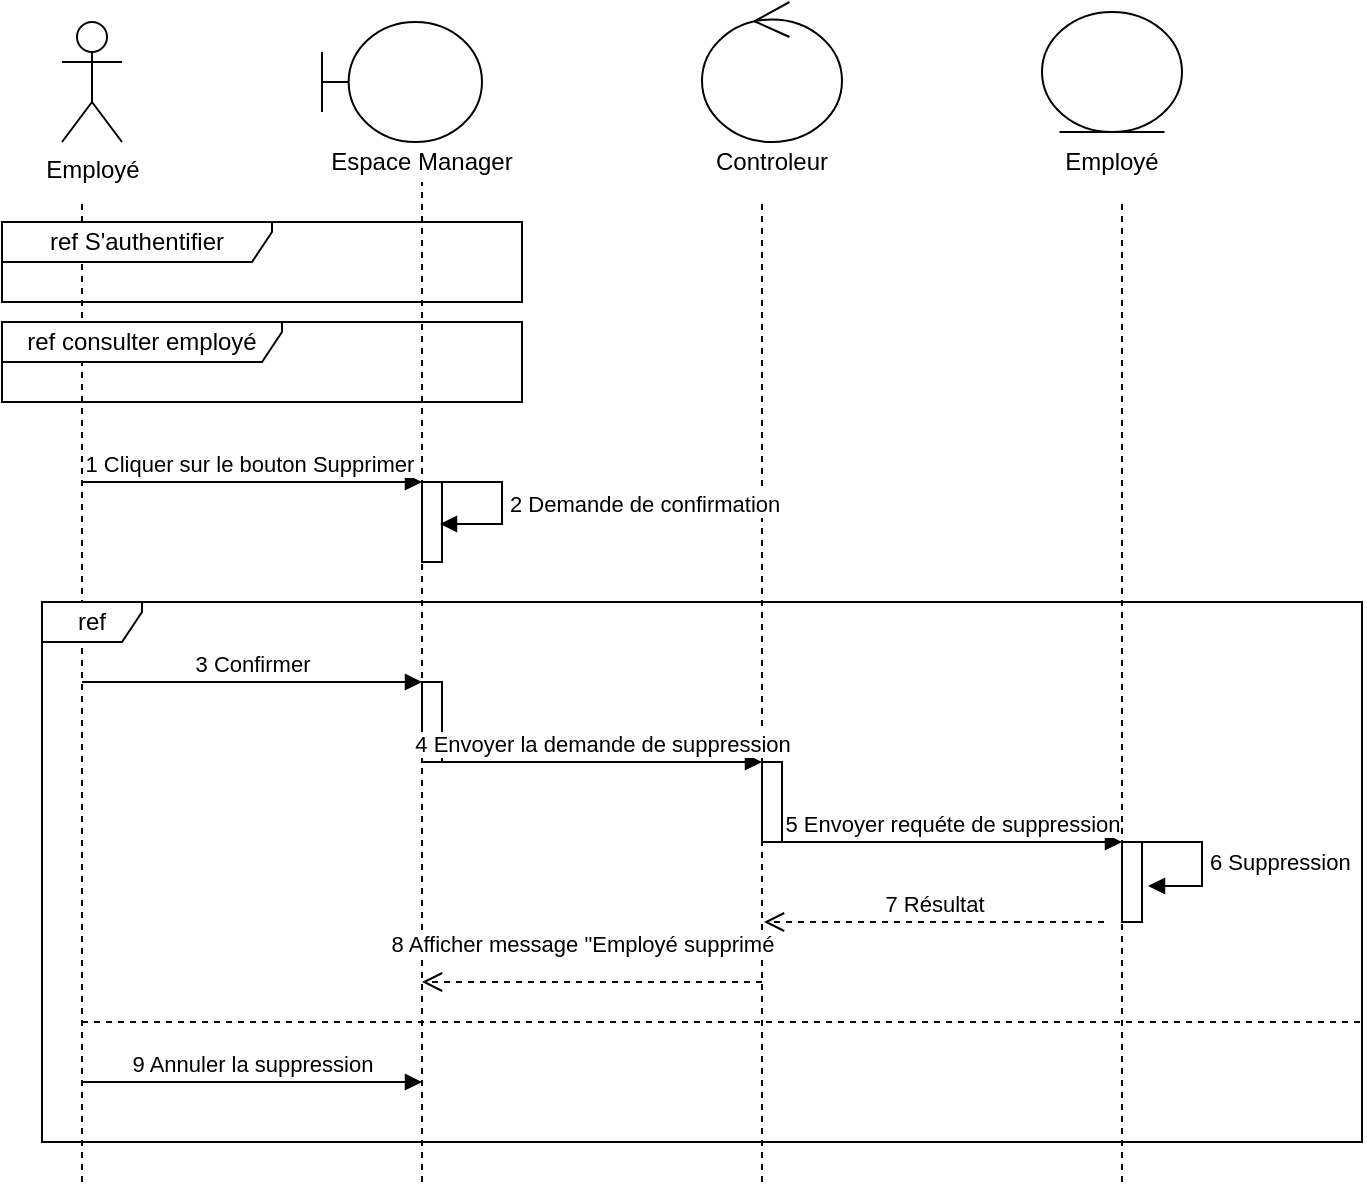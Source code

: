 <mxfile version="14.7.1" type="github">
  <diagram id="8pJ52ajjpbspq-o-GSYw" name="Page-1">
    <mxGraphModel dx="868" dy="482" grid="1" gridSize="10" guides="1" tooltips="1" connect="1" arrows="1" fold="1" page="1" pageScale="1" pageWidth="827" pageHeight="1169" math="0" shadow="0">
      <root>
        <mxCell id="0" />
        <mxCell id="1" parent="0" />
        <mxCell id="D-KiakXQjzNV-91LlQA2-1" value="Employé" style="shape=umlActor;verticalLabelPosition=bottom;verticalAlign=top;html=1;" vertex="1" parent="1">
          <mxGeometry x="110" y="120" width="30" height="60" as="geometry" />
        </mxCell>
        <mxCell id="D-KiakXQjzNV-91LlQA2-2" value="" style="shape=umlBoundary;whiteSpace=wrap;html=1;" vertex="1" parent="1">
          <mxGeometry x="240" y="120" width="80" height="60" as="geometry" />
        </mxCell>
        <mxCell id="D-KiakXQjzNV-91LlQA2-3" value="" style="ellipse;shape=umlEntity;whiteSpace=wrap;html=1;" vertex="1" parent="1">
          <mxGeometry x="600" y="115" width="70" height="60" as="geometry" />
        </mxCell>
        <mxCell id="D-KiakXQjzNV-91LlQA2-4" value="" style="ellipse;shape=umlControl;whiteSpace=wrap;html=1;" vertex="1" parent="1">
          <mxGeometry x="430" y="110" width="70" height="70" as="geometry" />
        </mxCell>
        <mxCell id="D-KiakXQjzNV-91LlQA2-5" value="Espace Manager" style="text;html=1;strokeColor=none;fillColor=none;align=center;verticalAlign=middle;whiteSpace=wrap;rounded=0;" vertex="1" parent="1">
          <mxGeometry x="210" y="180" width="160" height="20" as="geometry" />
        </mxCell>
        <mxCell id="D-KiakXQjzNV-91LlQA2-6" value="Controleur" style="text;html=1;strokeColor=none;fillColor=none;align=center;verticalAlign=middle;whiteSpace=wrap;rounded=0;" vertex="1" parent="1">
          <mxGeometry x="445" y="180" width="40" height="20" as="geometry" />
        </mxCell>
        <mxCell id="D-KiakXQjzNV-91LlQA2-7" value="Employé" style="text;html=1;strokeColor=none;fillColor=none;align=center;verticalAlign=middle;whiteSpace=wrap;rounded=0;" vertex="1" parent="1">
          <mxGeometry x="615" y="180" width="40" height="20" as="geometry" />
        </mxCell>
        <mxCell id="D-KiakXQjzNV-91LlQA2-8" style="edgeStyle=orthogonalEdgeStyle;rounded=0;orthogonalLoop=1;jettySize=auto;html=1;exitX=0.5;exitY=1;exitDx=0;exitDy=0;" edge="1" parent="1" source="D-KiakXQjzNV-91LlQA2-6" target="D-KiakXQjzNV-91LlQA2-6">
          <mxGeometry relative="1" as="geometry" />
        </mxCell>
        <mxCell id="D-KiakXQjzNV-91LlQA2-9" value="" style="endArrow=none;dashed=1;html=1;" edge="1" parent="1">
          <mxGeometry width="50" height="50" relative="1" as="geometry">
            <mxPoint x="120" y="700" as="sourcePoint" />
            <mxPoint x="120" y="210" as="targetPoint" />
          </mxGeometry>
        </mxCell>
        <mxCell id="D-KiakXQjzNV-91LlQA2-10" value="" style="endArrow=none;dashed=1;html=1;entryX=0.5;entryY=1;entryDx=0;entryDy=0;" edge="1" parent="1" target="D-KiakXQjzNV-91LlQA2-5">
          <mxGeometry width="50" height="50" relative="1" as="geometry">
            <mxPoint x="290" y="700" as="sourcePoint" />
            <mxPoint x="310" y="230" as="targetPoint" />
          </mxGeometry>
        </mxCell>
        <mxCell id="D-KiakXQjzNV-91LlQA2-11" value="" style="endArrow=none;dashed=1;html=1;" edge="1" parent="1">
          <mxGeometry width="50" height="50" relative="1" as="geometry">
            <mxPoint x="460" y="700" as="sourcePoint" />
            <mxPoint x="460" y="210" as="targetPoint" />
          </mxGeometry>
        </mxCell>
        <mxCell id="D-KiakXQjzNV-91LlQA2-12" value="" style="endArrow=none;dashed=1;html=1;" edge="1" parent="1">
          <mxGeometry width="50" height="50" relative="1" as="geometry">
            <mxPoint x="640" y="700" as="sourcePoint" />
            <mxPoint x="640" y="210" as="targetPoint" />
          </mxGeometry>
        </mxCell>
        <mxCell id="D-KiakXQjzNV-91LlQA2-13" value="ref S&#39;authentifier" style="shape=umlFrame;whiteSpace=wrap;html=1;width=135;height=20;" vertex="1" parent="1">
          <mxGeometry x="80" y="220" width="260" height="40" as="geometry" />
        </mxCell>
        <mxCell id="D-KiakXQjzNV-91LlQA2-53" value="ref consulter employé" style="shape=umlFrame;whiteSpace=wrap;html=1;width=140;height=20;" vertex="1" parent="1">
          <mxGeometry x="80" y="270" width="260" height="40" as="geometry" />
        </mxCell>
        <mxCell id="D-KiakXQjzNV-91LlQA2-54" value="1 Cliquer sur le bouton Supprimer&amp;nbsp;" style="html=1;verticalAlign=bottom;endArrow=block;" edge="1" parent="1">
          <mxGeometry width="80" relative="1" as="geometry">
            <mxPoint x="120" y="350" as="sourcePoint" />
            <mxPoint x="290" y="350" as="targetPoint" />
          </mxGeometry>
        </mxCell>
        <mxCell id="D-KiakXQjzNV-91LlQA2-55" value="" style="html=1;points=[];perimeter=orthogonalPerimeter;" vertex="1" parent="1">
          <mxGeometry x="290" y="350" width="10" height="40" as="geometry" />
        </mxCell>
        <mxCell id="D-KiakXQjzNV-91LlQA2-75" value="2 Demande de confirmation" style="edgeStyle=orthogonalEdgeStyle;html=1;align=left;spacingLeft=2;endArrow=block;rounded=0;entryX=0.9;entryY=0.525;entryDx=0;entryDy=0;entryPerimeter=0;" edge="1" parent="1" target="D-KiakXQjzNV-91LlQA2-55">
          <mxGeometry relative="1" as="geometry">
            <mxPoint x="300" y="350" as="sourcePoint" />
            <Array as="points">
              <mxPoint x="330" y="350" />
              <mxPoint x="330" y="371" />
            </Array>
            <mxPoint x="305" y="370" as="targetPoint" />
          </mxGeometry>
        </mxCell>
        <mxCell id="D-KiakXQjzNV-91LlQA2-76" value="ref" style="shape=umlFrame;whiteSpace=wrap;html=1;width=50;height=20;" vertex="1" parent="1">
          <mxGeometry x="100" y="410" width="660" height="270" as="geometry" />
        </mxCell>
        <mxCell id="D-KiakXQjzNV-91LlQA2-77" value="3 Confirmer" style="html=1;verticalAlign=bottom;endArrow=block;" edge="1" parent="1">
          <mxGeometry width="80" relative="1" as="geometry">
            <mxPoint x="120" y="450" as="sourcePoint" />
            <mxPoint x="290" y="450" as="targetPoint" />
          </mxGeometry>
        </mxCell>
        <mxCell id="D-KiakXQjzNV-91LlQA2-78" value="" style="html=1;points=[];perimeter=orthogonalPerimeter;" vertex="1" parent="1">
          <mxGeometry x="290" y="450" width="10" height="40" as="geometry" />
        </mxCell>
        <mxCell id="D-KiakXQjzNV-91LlQA2-80" value="4 Envoyer la demande de suppression" style="html=1;verticalAlign=bottom;endArrow=block;" edge="1" parent="1">
          <mxGeometry width="80" relative="1" as="geometry">
            <mxPoint x="300" y="490" as="sourcePoint" />
            <mxPoint x="460" y="490" as="targetPoint" />
          </mxGeometry>
        </mxCell>
        <mxCell id="D-KiakXQjzNV-91LlQA2-81" value="" style="html=1;points=[];perimeter=orthogonalPerimeter;" vertex="1" parent="1">
          <mxGeometry x="460" y="490" width="10" height="40" as="geometry" />
        </mxCell>
        <mxCell id="D-KiakXQjzNV-91LlQA2-83" value="5 Envoyer requéte de suppression" style="html=1;verticalAlign=bottom;endArrow=block;" edge="1" parent="1">
          <mxGeometry width="80" relative="1" as="geometry">
            <mxPoint x="470" y="530" as="sourcePoint" />
            <mxPoint x="640" y="530" as="targetPoint" />
          </mxGeometry>
        </mxCell>
        <mxCell id="D-KiakXQjzNV-91LlQA2-84" value="" style="html=1;points=[];perimeter=orthogonalPerimeter;" vertex="1" parent="1">
          <mxGeometry x="640" y="530" width="10" height="40" as="geometry" />
        </mxCell>
        <mxCell id="D-KiakXQjzNV-91LlQA2-86" value="6 Suppression" style="edgeStyle=orthogonalEdgeStyle;html=1;align=left;spacingLeft=2;endArrow=block;rounded=0;entryX=1.3;entryY=0.55;entryDx=0;entryDy=0;entryPerimeter=0;" edge="1" parent="1" target="D-KiakXQjzNV-91LlQA2-84">
          <mxGeometry relative="1" as="geometry">
            <mxPoint x="650" y="530" as="sourcePoint" />
            <Array as="points">
              <mxPoint x="680" y="530" />
              <mxPoint x="680" y="552" />
            </Array>
            <mxPoint x="655" y="550" as="targetPoint" />
          </mxGeometry>
        </mxCell>
        <mxCell id="D-KiakXQjzNV-91LlQA2-87" value="7 Résultat" style="html=1;verticalAlign=bottom;endArrow=open;dashed=1;endSize=8;" edge="1" parent="1">
          <mxGeometry relative="1" as="geometry">
            <mxPoint x="631" y="570" as="sourcePoint" />
            <mxPoint x="461" y="570" as="targetPoint" />
          </mxGeometry>
        </mxCell>
        <mxCell id="D-KiakXQjzNV-91LlQA2-88" value="8 Afficher message &quot;Employé supprimé" style="html=1;verticalAlign=bottom;endArrow=open;dashed=1;endSize=8;" edge="1" parent="1">
          <mxGeometry x="0.059" y="-10" relative="1" as="geometry">
            <mxPoint x="460" y="600" as="sourcePoint" />
            <mxPoint x="290" y="600" as="targetPoint" />
            <mxPoint as="offset" />
          </mxGeometry>
        </mxCell>
        <mxCell id="D-KiakXQjzNV-91LlQA2-90" value="" style="endArrow=none;dashed=1;html=1;" edge="1" parent="1">
          <mxGeometry width="50" height="50" relative="1" as="geometry">
            <mxPoint x="120" y="620" as="sourcePoint" />
            <mxPoint x="760" y="620" as="targetPoint" />
            <Array as="points">
              <mxPoint x="120" y="620" />
            </Array>
          </mxGeometry>
        </mxCell>
        <mxCell id="D-KiakXQjzNV-91LlQA2-91" value="9 Annuler la suppression" style="html=1;verticalAlign=bottom;endArrow=block;" edge="1" parent="1">
          <mxGeometry width="80" relative="1" as="geometry">
            <mxPoint x="120" y="650" as="sourcePoint" />
            <mxPoint x="290" y="650" as="targetPoint" />
          </mxGeometry>
        </mxCell>
      </root>
    </mxGraphModel>
  </diagram>
</mxfile>
